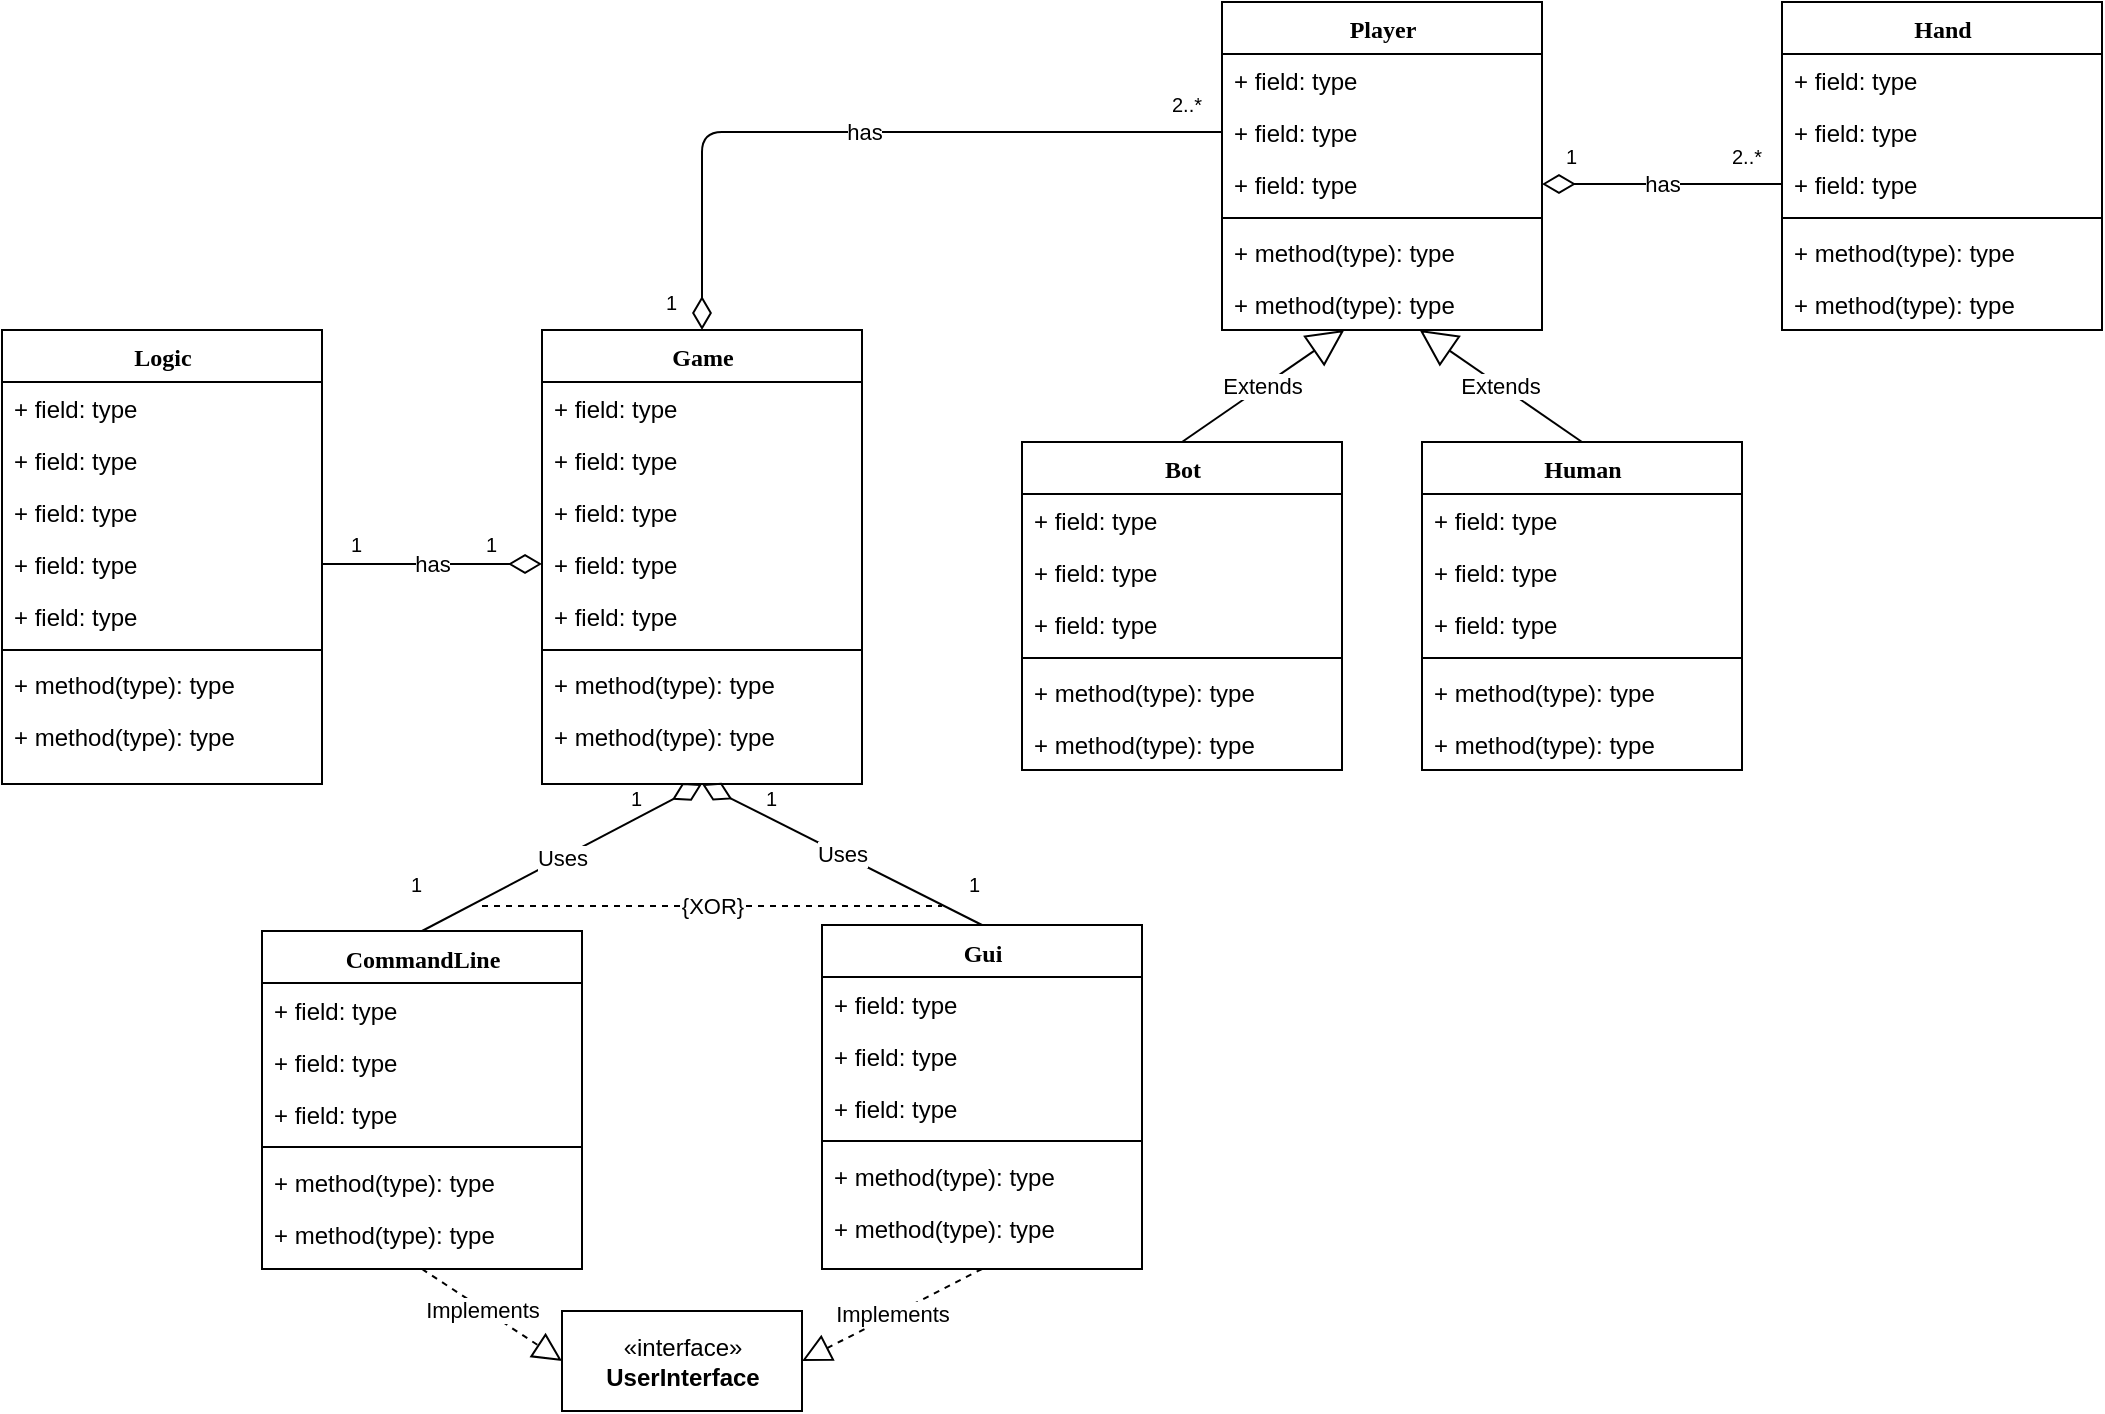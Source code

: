 <mxfile pages="1" version="11.2.6" type="device"><diagram name="Page-1" id="9f46799a-70d6-7492-0946-bef42562c5a5"><mxGraphModel dx="460" dy="784" grid="1" gridSize="10" guides="1" tooltips="1" connect="1" arrows="1" fold="1" page="1" pageScale="1" pageWidth="1100" pageHeight="850" background="#ffffff" math="0" shadow="0"><root><mxCell id="0"/><mxCell id="1" parent="0"/><mxCell id="78961159f06e98e8-17" value="Game&lt;br&gt;" style="swimlane;html=1;fontStyle=1;align=center;verticalAlign=top;childLayout=stackLayout;horizontal=1;startSize=26;horizontalStack=0;resizeParent=1;resizeLast=0;collapsible=1;marginBottom=0;swimlaneFillColor=#ffffff;rounded=0;shadow=0;comic=0;labelBackgroundColor=none;strokeColor=#000000;strokeWidth=1;fillColor=none;fontFamily=Verdana;fontSize=12;fontColor=#000000;" parent="1" vertex="1"><mxGeometry x="290" y="284" width="160" height="227" as="geometry"/></mxCell><mxCell id="78961159f06e98e8-21" value="+ field: type" style="text;html=1;strokeColor=none;fillColor=none;align=left;verticalAlign=top;spacingLeft=4;spacingRight=4;whiteSpace=wrap;overflow=hidden;rotatable=0;points=[[0,0.5],[1,0.5]];portConstraint=eastwest;" parent="78961159f06e98e8-17" vertex="1"><mxGeometry y="26" width="160" height="26" as="geometry"/></mxCell><mxCell id="78961159f06e98e8-23" value="+ field: type" style="text;html=1;strokeColor=none;fillColor=none;align=left;verticalAlign=top;spacingLeft=4;spacingRight=4;whiteSpace=wrap;overflow=hidden;rotatable=0;points=[[0,0.5],[1,0.5]];portConstraint=eastwest;" parent="78961159f06e98e8-17" vertex="1"><mxGeometry y="52" width="160" height="26" as="geometry"/></mxCell><mxCell id="78961159f06e98e8-25" value="+ field: type" style="text;html=1;strokeColor=none;fillColor=none;align=left;verticalAlign=top;spacingLeft=4;spacingRight=4;whiteSpace=wrap;overflow=hidden;rotatable=0;points=[[0,0.5],[1,0.5]];portConstraint=eastwest;" parent="78961159f06e98e8-17" vertex="1"><mxGeometry y="78" width="160" height="26" as="geometry"/></mxCell><mxCell id="78961159f06e98e8-26" value="+ field: type" style="text;html=1;strokeColor=none;fillColor=none;align=left;verticalAlign=top;spacingLeft=4;spacingRight=4;whiteSpace=wrap;overflow=hidden;rotatable=0;points=[[0,0.5],[1,0.5]];portConstraint=eastwest;" parent="78961159f06e98e8-17" vertex="1"><mxGeometry y="104" width="160" height="26" as="geometry"/></mxCell><mxCell id="78961159f06e98e8-24" value="+ field: type" style="text;html=1;strokeColor=none;fillColor=none;align=left;verticalAlign=top;spacingLeft=4;spacingRight=4;whiteSpace=wrap;overflow=hidden;rotatable=0;points=[[0,0.5],[1,0.5]];portConstraint=eastwest;" parent="78961159f06e98e8-17" vertex="1"><mxGeometry y="130" width="160" height="26" as="geometry"/></mxCell><mxCell id="78961159f06e98e8-19" value="" style="line;html=1;strokeWidth=1;fillColor=none;align=left;verticalAlign=middle;spacingTop=-1;spacingLeft=3;spacingRight=3;rotatable=0;labelPosition=right;points=[];portConstraint=eastwest;" parent="78961159f06e98e8-17" vertex="1"><mxGeometry y="156" width="160" height="8" as="geometry"/></mxCell><mxCell id="78961159f06e98e8-20" value="+ method(type): type" style="text;html=1;strokeColor=none;fillColor=none;align=left;verticalAlign=top;spacingLeft=4;spacingRight=4;whiteSpace=wrap;overflow=hidden;rotatable=0;points=[[0,0.5],[1,0.5]];portConstraint=eastwest;" parent="78961159f06e98e8-17" vertex="1"><mxGeometry y="164" width="160" height="26" as="geometry"/></mxCell><mxCell id="78961159f06e98e8-27" value="+ method(type): type" style="text;html=1;strokeColor=none;fillColor=none;align=left;verticalAlign=top;spacingLeft=4;spacingRight=4;whiteSpace=wrap;overflow=hidden;rotatable=0;points=[[0,0.5],[1,0.5]];portConstraint=eastwest;" parent="78961159f06e98e8-17" vertex="1"><mxGeometry y="190" width="160" height="26" as="geometry"/></mxCell><mxCell id="78961159f06e98e8-30" value="Player" style="swimlane;html=1;fontStyle=1;align=center;verticalAlign=top;childLayout=stackLayout;horizontal=1;startSize=26;horizontalStack=0;resizeParent=1;resizeLast=0;collapsible=1;marginBottom=0;swimlaneFillColor=#ffffff;rounded=0;shadow=0;comic=0;labelBackgroundColor=none;strokeColor=#000000;strokeWidth=1;fillColor=none;fontFamily=Verdana;fontSize=12;fontColor=#000000;" parent="1" vertex="1"><mxGeometry x="630" y="120" width="160" height="164" as="geometry"/></mxCell><mxCell id="78961159f06e98e8-31" value="+ field: type" style="text;html=1;strokeColor=none;fillColor=none;align=left;verticalAlign=top;spacingLeft=4;spacingRight=4;whiteSpace=wrap;overflow=hidden;rotatable=0;points=[[0,0.5],[1,0.5]];portConstraint=eastwest;" parent="78961159f06e98e8-30" vertex="1"><mxGeometry y="26" width="160" height="26" as="geometry"/></mxCell><mxCell id="78961159f06e98e8-32" value="+ field: type" style="text;html=1;strokeColor=none;fillColor=none;align=left;verticalAlign=top;spacingLeft=4;spacingRight=4;whiteSpace=wrap;overflow=hidden;rotatable=0;points=[[0,0.5],[1,0.5]];portConstraint=eastwest;" parent="78961159f06e98e8-30" vertex="1"><mxGeometry y="52" width="160" height="26" as="geometry"/></mxCell><mxCell id="78961159f06e98e8-37" value="+ field: type" style="text;html=1;strokeColor=none;fillColor=none;align=left;verticalAlign=top;spacingLeft=4;spacingRight=4;whiteSpace=wrap;overflow=hidden;rotatable=0;points=[[0,0.5],[1,0.5]];portConstraint=eastwest;" parent="78961159f06e98e8-30" vertex="1"><mxGeometry y="78" width="160" height="26" as="geometry"/></mxCell><mxCell id="78961159f06e98e8-38" value="" style="line;html=1;strokeWidth=1;fillColor=none;align=left;verticalAlign=middle;spacingTop=-1;spacingLeft=3;spacingRight=3;rotatable=0;labelPosition=right;points=[];portConstraint=eastwest;" parent="78961159f06e98e8-30" vertex="1"><mxGeometry y="104" width="160" height="8" as="geometry"/></mxCell><mxCell id="78961159f06e98e8-39" value="+ method(type): type" style="text;html=1;strokeColor=none;fillColor=none;align=left;verticalAlign=top;spacingLeft=4;spacingRight=4;whiteSpace=wrap;overflow=hidden;rotatable=0;points=[[0,0.5],[1,0.5]];portConstraint=eastwest;" parent="78961159f06e98e8-30" vertex="1"><mxGeometry y="112" width="160" height="26" as="geometry"/></mxCell><mxCell id="78961159f06e98e8-40" value="+ method(type): type" style="text;html=1;strokeColor=none;fillColor=none;align=left;verticalAlign=top;spacingLeft=4;spacingRight=4;whiteSpace=wrap;overflow=hidden;rotatable=0;points=[[0,0.5],[1,0.5]];portConstraint=eastwest;" parent="78961159f06e98e8-30" vertex="1"><mxGeometry y="138" width="160" height="26" as="geometry"/></mxCell><mxCell id="50h6YSTOP3qxwiPIKa_E-4" value="Bot&lt;br&gt;" style="swimlane;html=1;fontStyle=1;align=center;verticalAlign=top;childLayout=stackLayout;horizontal=1;startSize=26;horizontalStack=0;resizeParent=1;resizeLast=0;collapsible=1;marginBottom=0;swimlaneFillColor=#ffffff;rounded=0;shadow=0;comic=0;labelBackgroundColor=none;strokeColor=#000000;strokeWidth=1;fillColor=none;fontFamily=Verdana;fontSize=12;fontColor=#000000;" parent="1" vertex="1"><mxGeometry x="530" y="340" width="160" height="164" as="geometry"/></mxCell><mxCell id="50h6YSTOP3qxwiPIKa_E-5" value="+ field: type" style="text;html=1;strokeColor=none;fillColor=none;align=left;verticalAlign=top;spacingLeft=4;spacingRight=4;whiteSpace=wrap;overflow=hidden;rotatable=0;points=[[0,0.5],[1,0.5]];portConstraint=eastwest;" parent="50h6YSTOP3qxwiPIKa_E-4" vertex="1"><mxGeometry y="26" width="160" height="26" as="geometry"/></mxCell><mxCell id="50h6YSTOP3qxwiPIKa_E-6" value="+ field: type" style="text;html=1;strokeColor=none;fillColor=none;align=left;verticalAlign=top;spacingLeft=4;spacingRight=4;whiteSpace=wrap;overflow=hidden;rotatable=0;points=[[0,0.5],[1,0.5]];portConstraint=eastwest;" parent="50h6YSTOP3qxwiPIKa_E-4" vertex="1"><mxGeometry y="52" width="160" height="26" as="geometry"/></mxCell><mxCell id="50h6YSTOP3qxwiPIKa_E-7" value="+ field: type" style="text;html=1;strokeColor=none;fillColor=none;align=left;verticalAlign=top;spacingLeft=4;spacingRight=4;whiteSpace=wrap;overflow=hidden;rotatable=0;points=[[0,0.5],[1,0.5]];portConstraint=eastwest;" parent="50h6YSTOP3qxwiPIKa_E-4" vertex="1"><mxGeometry y="78" width="160" height="26" as="geometry"/></mxCell><mxCell id="50h6YSTOP3qxwiPIKa_E-8" value="" style="line;html=1;strokeWidth=1;fillColor=none;align=left;verticalAlign=middle;spacingTop=-1;spacingLeft=3;spacingRight=3;rotatable=0;labelPosition=right;points=[];portConstraint=eastwest;" parent="50h6YSTOP3qxwiPIKa_E-4" vertex="1"><mxGeometry y="104" width="160" height="8" as="geometry"/></mxCell><mxCell id="50h6YSTOP3qxwiPIKa_E-9" value="+ method(type): type" style="text;html=1;strokeColor=none;fillColor=none;align=left;verticalAlign=top;spacingLeft=4;spacingRight=4;whiteSpace=wrap;overflow=hidden;rotatable=0;points=[[0,0.5],[1,0.5]];portConstraint=eastwest;" parent="50h6YSTOP3qxwiPIKa_E-4" vertex="1"><mxGeometry y="112" width="160" height="26" as="geometry"/></mxCell><mxCell id="50h6YSTOP3qxwiPIKa_E-10" value="+ method(type): type" style="text;html=1;strokeColor=none;fillColor=none;align=left;verticalAlign=top;spacingLeft=4;spacingRight=4;whiteSpace=wrap;overflow=hidden;rotatable=0;points=[[0,0.5],[1,0.5]];portConstraint=eastwest;" parent="50h6YSTOP3qxwiPIKa_E-4" vertex="1"><mxGeometry y="138" width="160" height="26" as="geometry"/></mxCell><mxCell id="50h6YSTOP3qxwiPIKa_E-11" value="Human" style="swimlane;html=1;fontStyle=1;align=center;verticalAlign=top;childLayout=stackLayout;horizontal=1;startSize=26;horizontalStack=0;resizeParent=1;resizeLast=0;collapsible=1;marginBottom=0;swimlaneFillColor=#ffffff;rounded=0;shadow=0;comic=0;labelBackgroundColor=none;strokeColor=#000000;strokeWidth=1;fillColor=none;fontFamily=Verdana;fontSize=12;fontColor=#000000;" parent="1" vertex="1"><mxGeometry x="730" y="340" width="160" height="164" as="geometry"/></mxCell><mxCell id="50h6YSTOP3qxwiPIKa_E-12" value="+ field: type" style="text;html=1;strokeColor=none;fillColor=none;align=left;verticalAlign=top;spacingLeft=4;spacingRight=4;whiteSpace=wrap;overflow=hidden;rotatable=0;points=[[0,0.5],[1,0.5]];portConstraint=eastwest;" parent="50h6YSTOP3qxwiPIKa_E-11" vertex="1"><mxGeometry y="26" width="160" height="26" as="geometry"/></mxCell><mxCell id="50h6YSTOP3qxwiPIKa_E-13" value="+ field: type" style="text;html=1;strokeColor=none;fillColor=none;align=left;verticalAlign=top;spacingLeft=4;spacingRight=4;whiteSpace=wrap;overflow=hidden;rotatable=0;points=[[0,0.5],[1,0.5]];portConstraint=eastwest;" parent="50h6YSTOP3qxwiPIKa_E-11" vertex="1"><mxGeometry y="52" width="160" height="26" as="geometry"/></mxCell><mxCell id="50h6YSTOP3qxwiPIKa_E-14" value="+ field: type" style="text;html=1;strokeColor=none;fillColor=none;align=left;verticalAlign=top;spacingLeft=4;spacingRight=4;whiteSpace=wrap;overflow=hidden;rotatable=0;points=[[0,0.5],[1,0.5]];portConstraint=eastwest;" parent="50h6YSTOP3qxwiPIKa_E-11" vertex="1"><mxGeometry y="78" width="160" height="26" as="geometry"/></mxCell><mxCell id="50h6YSTOP3qxwiPIKa_E-15" value="" style="line;html=1;strokeWidth=1;fillColor=none;align=left;verticalAlign=middle;spacingTop=-1;spacingLeft=3;spacingRight=3;rotatable=0;labelPosition=right;points=[];portConstraint=eastwest;" parent="50h6YSTOP3qxwiPIKa_E-11" vertex="1"><mxGeometry y="104" width="160" height="8" as="geometry"/></mxCell><mxCell id="50h6YSTOP3qxwiPIKa_E-16" value="+ method(type): type" style="text;html=1;strokeColor=none;fillColor=none;align=left;verticalAlign=top;spacingLeft=4;spacingRight=4;whiteSpace=wrap;overflow=hidden;rotatable=0;points=[[0,0.5],[1,0.5]];portConstraint=eastwest;" parent="50h6YSTOP3qxwiPIKa_E-11" vertex="1"><mxGeometry y="112" width="160" height="26" as="geometry"/></mxCell><mxCell id="50h6YSTOP3qxwiPIKa_E-17" value="+ method(type): type" style="text;html=1;strokeColor=none;fillColor=none;align=left;verticalAlign=top;spacingLeft=4;spacingRight=4;whiteSpace=wrap;overflow=hidden;rotatable=0;points=[[0,0.5],[1,0.5]];portConstraint=eastwest;" parent="50h6YSTOP3qxwiPIKa_E-11" vertex="1"><mxGeometry y="138" width="160" height="26" as="geometry"/></mxCell><mxCell id="50h6YSTOP3qxwiPIKa_E-18" value="Hand" style="swimlane;html=1;fontStyle=1;align=center;verticalAlign=top;childLayout=stackLayout;horizontal=1;startSize=26;horizontalStack=0;resizeParent=1;resizeLast=0;collapsible=1;marginBottom=0;swimlaneFillColor=#ffffff;rounded=0;shadow=0;comic=0;labelBackgroundColor=none;strokeColor=#000000;strokeWidth=1;fillColor=none;fontFamily=Verdana;fontSize=12;fontColor=#000000;" parent="1" vertex="1"><mxGeometry x="910" y="120" width="160" height="164" as="geometry"/></mxCell><mxCell id="50h6YSTOP3qxwiPIKa_E-19" value="+ field: type" style="text;html=1;strokeColor=none;fillColor=none;align=left;verticalAlign=top;spacingLeft=4;spacingRight=4;whiteSpace=wrap;overflow=hidden;rotatable=0;points=[[0,0.5],[1,0.5]];portConstraint=eastwest;" parent="50h6YSTOP3qxwiPIKa_E-18" vertex="1"><mxGeometry y="26" width="160" height="26" as="geometry"/></mxCell><mxCell id="50h6YSTOP3qxwiPIKa_E-20" value="+ field: type" style="text;html=1;strokeColor=none;fillColor=none;align=left;verticalAlign=top;spacingLeft=4;spacingRight=4;whiteSpace=wrap;overflow=hidden;rotatable=0;points=[[0,0.5],[1,0.5]];portConstraint=eastwest;" parent="50h6YSTOP3qxwiPIKa_E-18" vertex="1"><mxGeometry y="52" width="160" height="26" as="geometry"/></mxCell><mxCell id="50h6YSTOP3qxwiPIKa_E-21" value="+ field: type" style="text;html=1;strokeColor=none;fillColor=none;align=left;verticalAlign=top;spacingLeft=4;spacingRight=4;whiteSpace=wrap;overflow=hidden;rotatable=0;points=[[0,0.5],[1,0.5]];portConstraint=eastwest;" parent="50h6YSTOP3qxwiPIKa_E-18" vertex="1"><mxGeometry y="78" width="160" height="26" as="geometry"/></mxCell><mxCell id="50h6YSTOP3qxwiPIKa_E-22" value="" style="line;html=1;strokeWidth=1;fillColor=none;align=left;verticalAlign=middle;spacingTop=-1;spacingLeft=3;spacingRight=3;rotatable=0;labelPosition=right;points=[];portConstraint=eastwest;" parent="50h6YSTOP3qxwiPIKa_E-18" vertex="1"><mxGeometry y="104" width="160" height="8" as="geometry"/></mxCell><mxCell id="50h6YSTOP3qxwiPIKa_E-23" value="+ method(type): type" style="text;html=1;strokeColor=none;fillColor=none;align=left;verticalAlign=top;spacingLeft=4;spacingRight=4;whiteSpace=wrap;overflow=hidden;rotatable=0;points=[[0,0.5],[1,0.5]];portConstraint=eastwest;" parent="50h6YSTOP3qxwiPIKa_E-18" vertex="1"><mxGeometry y="112" width="160" height="26" as="geometry"/></mxCell><mxCell id="50h6YSTOP3qxwiPIKa_E-24" value="+ method(type): type" style="text;html=1;strokeColor=none;fillColor=none;align=left;verticalAlign=top;spacingLeft=4;spacingRight=4;whiteSpace=wrap;overflow=hidden;rotatable=0;points=[[0,0.5],[1,0.5]];portConstraint=eastwest;" parent="50h6YSTOP3qxwiPIKa_E-18" vertex="1"><mxGeometry y="138" width="160" height="26" as="geometry"/></mxCell><mxCell id="50h6YSTOP3qxwiPIKa_E-30" value="«interface»&lt;br&gt;&lt;b&gt;UserInterface&lt;/b&gt;" style="html=1;" parent="1" vertex="1"><mxGeometry x="300" y="774.5" width="120" height="50" as="geometry"/></mxCell><mxCell id="50h6YSTOP3qxwiPIKa_E-36" value="Gui" style="swimlane;html=1;fontStyle=1;align=center;verticalAlign=top;childLayout=stackLayout;horizontal=1;startSize=26;horizontalStack=0;resizeParent=1;resizeLast=0;collapsible=1;marginBottom=0;swimlaneFillColor=#ffffff;rounded=0;shadow=0;comic=0;labelBackgroundColor=none;strokeColor=#000000;strokeWidth=1;fillColor=none;fontFamily=Verdana;fontSize=12;fontColor=#000000;" parent="1" vertex="1"><mxGeometry x="430" y="581.5" width="160" height="172" as="geometry"/></mxCell><mxCell id="50h6YSTOP3qxwiPIKa_E-37" value="+ field: type" style="text;html=1;strokeColor=none;fillColor=none;align=left;verticalAlign=top;spacingLeft=4;spacingRight=4;whiteSpace=wrap;overflow=hidden;rotatable=0;points=[[0,0.5],[1,0.5]];portConstraint=eastwest;" parent="50h6YSTOP3qxwiPIKa_E-36" vertex="1"><mxGeometry y="26" width="160" height="26" as="geometry"/></mxCell><mxCell id="50h6YSTOP3qxwiPIKa_E-38" value="+ field: type" style="text;html=1;strokeColor=none;fillColor=none;align=left;verticalAlign=top;spacingLeft=4;spacingRight=4;whiteSpace=wrap;overflow=hidden;rotatable=0;points=[[0,0.5],[1,0.5]];portConstraint=eastwest;" parent="50h6YSTOP3qxwiPIKa_E-36" vertex="1"><mxGeometry y="52" width="160" height="26" as="geometry"/></mxCell><mxCell id="50h6YSTOP3qxwiPIKa_E-39" value="+ field: type" style="text;html=1;strokeColor=none;fillColor=none;align=left;verticalAlign=top;spacingLeft=4;spacingRight=4;whiteSpace=wrap;overflow=hidden;rotatable=0;points=[[0,0.5],[1,0.5]];portConstraint=eastwest;" parent="50h6YSTOP3qxwiPIKa_E-36" vertex="1"><mxGeometry y="78" width="160" height="26" as="geometry"/></mxCell><mxCell id="50h6YSTOP3qxwiPIKa_E-40" value="" style="line;html=1;strokeWidth=1;fillColor=none;align=left;verticalAlign=middle;spacingTop=-1;spacingLeft=3;spacingRight=3;rotatable=0;labelPosition=right;points=[];portConstraint=eastwest;" parent="50h6YSTOP3qxwiPIKa_E-36" vertex="1"><mxGeometry y="104" width="160" height="8" as="geometry"/></mxCell><mxCell id="50h6YSTOP3qxwiPIKa_E-41" value="+ method(type): type" style="text;html=1;strokeColor=none;fillColor=none;align=left;verticalAlign=top;spacingLeft=4;spacingRight=4;whiteSpace=wrap;overflow=hidden;rotatable=0;points=[[0,0.5],[1,0.5]];portConstraint=eastwest;" parent="50h6YSTOP3qxwiPIKa_E-36" vertex="1"><mxGeometry y="112" width="160" height="26" as="geometry"/></mxCell><mxCell id="50h6YSTOP3qxwiPIKa_E-42" value="+ method(type): type" style="text;html=1;strokeColor=none;fillColor=none;align=left;verticalAlign=top;spacingLeft=4;spacingRight=4;whiteSpace=wrap;overflow=hidden;rotatable=0;points=[[0,0.5],[1,0.5]];portConstraint=eastwest;" parent="50h6YSTOP3qxwiPIKa_E-36" vertex="1"><mxGeometry y="138" width="160" height="26" as="geometry"/></mxCell><mxCell id="50h6YSTOP3qxwiPIKa_E-43" value="CommandLine" style="swimlane;html=1;fontStyle=1;align=center;verticalAlign=top;childLayout=stackLayout;horizontal=1;startSize=26;horizontalStack=0;resizeParent=1;resizeLast=0;collapsible=1;marginBottom=0;swimlaneFillColor=#ffffff;rounded=0;shadow=0;comic=0;labelBackgroundColor=none;strokeColor=#000000;strokeWidth=1;fillColor=none;fontFamily=Verdana;fontSize=12;fontColor=#000000;" parent="1" vertex="1"><mxGeometry x="150" y="584.5" width="160" height="169" as="geometry"/></mxCell><mxCell id="50h6YSTOP3qxwiPIKa_E-44" value="+ field: type" style="text;html=1;strokeColor=none;fillColor=none;align=left;verticalAlign=top;spacingLeft=4;spacingRight=4;whiteSpace=wrap;overflow=hidden;rotatable=0;points=[[0,0.5],[1,0.5]];portConstraint=eastwest;" parent="50h6YSTOP3qxwiPIKa_E-43" vertex="1"><mxGeometry y="26" width="160" height="26" as="geometry"/></mxCell><mxCell id="50h6YSTOP3qxwiPIKa_E-45" value="+ field: type" style="text;html=1;strokeColor=none;fillColor=none;align=left;verticalAlign=top;spacingLeft=4;spacingRight=4;whiteSpace=wrap;overflow=hidden;rotatable=0;points=[[0,0.5],[1,0.5]];portConstraint=eastwest;" parent="50h6YSTOP3qxwiPIKa_E-43" vertex="1"><mxGeometry y="52" width="160" height="26" as="geometry"/></mxCell><mxCell id="50h6YSTOP3qxwiPIKa_E-46" value="+ field: type" style="text;html=1;strokeColor=none;fillColor=none;align=left;verticalAlign=top;spacingLeft=4;spacingRight=4;whiteSpace=wrap;overflow=hidden;rotatable=0;points=[[0,0.5],[1,0.5]];portConstraint=eastwest;" parent="50h6YSTOP3qxwiPIKa_E-43" vertex="1"><mxGeometry y="78" width="160" height="26" as="geometry"/></mxCell><mxCell id="50h6YSTOP3qxwiPIKa_E-47" value="" style="line;html=1;strokeWidth=1;fillColor=none;align=left;verticalAlign=middle;spacingTop=-1;spacingLeft=3;spacingRight=3;rotatable=0;labelPosition=right;points=[];portConstraint=eastwest;" parent="50h6YSTOP3qxwiPIKa_E-43" vertex="1"><mxGeometry y="104" width="160" height="8" as="geometry"/></mxCell><mxCell id="50h6YSTOP3qxwiPIKa_E-48" value="+ method(type): type" style="text;html=1;strokeColor=none;fillColor=none;align=left;verticalAlign=top;spacingLeft=4;spacingRight=4;whiteSpace=wrap;overflow=hidden;rotatable=0;points=[[0,0.5],[1,0.5]];portConstraint=eastwest;" parent="50h6YSTOP3qxwiPIKa_E-43" vertex="1"><mxGeometry y="112" width="160" height="26" as="geometry"/></mxCell><mxCell id="50h6YSTOP3qxwiPIKa_E-49" value="+ method(type): type" style="text;html=1;strokeColor=none;fillColor=none;align=left;verticalAlign=top;spacingLeft=4;spacingRight=4;whiteSpace=wrap;overflow=hidden;rotatable=0;points=[[0,0.5],[1,0.5]];portConstraint=eastwest;" parent="50h6YSTOP3qxwiPIKa_E-43" vertex="1"><mxGeometry y="138" width="160" height="26" as="geometry"/></mxCell><mxCell id="50h6YSTOP3qxwiPIKa_E-52" value="Extends" style="endArrow=block;endSize=16;endFill=0;html=1;exitX=0.5;exitY=0;exitDx=0;exitDy=0;" parent="1" source="50h6YSTOP3qxwiPIKa_E-4" target="78961159f06e98e8-40" edge="1"><mxGeometry x="-0.021" width="160" relative="1" as="geometry"><mxPoint x="590" y="311.5" as="sourcePoint"/><mxPoint x="750" y="311.5" as="targetPoint"/><mxPoint as="offset"/></mxGeometry></mxCell><mxCell id="50h6YSTOP3qxwiPIKa_E-53" value="Extends" style="endArrow=block;endSize=16;endFill=0;html=1;exitX=0.5;exitY=0;exitDx=0;exitDy=0;" parent="1" source="50h6YSTOP3qxwiPIKa_E-11" target="78961159f06e98e8-40" edge="1"><mxGeometry width="160" relative="1" as="geometry"><mxPoint x="740" y="317.5" as="sourcePoint"/><mxPoint x="900" y="317.5" as="targetPoint"/></mxGeometry></mxCell><mxCell id="50h6YSTOP3qxwiPIKa_E-55" value="Implements" style="endArrow=block;dashed=1;endFill=0;endSize=12;html=1;exitX=0.5;exitY=1;exitDx=0;exitDy=0;" parent="1" source="50h6YSTOP3qxwiPIKa_E-43" edge="1"><mxGeometry x="-0.126" y="-1" width="160" relative="1" as="geometry"><mxPoint x="290" y="544.5" as="sourcePoint"/><mxPoint x="300" y="799.5" as="targetPoint"/><mxPoint as="offset"/></mxGeometry></mxCell><mxCell id="50h6YSTOP3qxwiPIKa_E-56" value="Implements" style="endArrow=block;dashed=1;endFill=0;endSize=12;html=1;exitX=0.5;exitY=1;exitDx=0;exitDy=0;entryX=1;entryY=0.5;entryDx=0;entryDy=0;" parent="1" source="50h6YSTOP3qxwiPIKa_E-36" target="50h6YSTOP3qxwiPIKa_E-30" edge="1"><mxGeometry width="160" relative="1" as="geometry"><mxPoint x="440" y="564.5" as="sourcePoint"/><mxPoint x="526.96" y="498.5" as="targetPoint"/></mxGeometry></mxCell><mxCell id="50h6YSTOP3qxwiPIKa_E-68" value="has" style="endArrow=none;html=1;endSize=12;startArrow=diamondThin;startSize=14;startFill=0;edgeStyle=orthogonalEdgeStyle;endFill=0;entryX=0;entryY=0.5;entryDx=0;entryDy=0;exitX=1;exitY=0.5;exitDx=0;exitDy=0;" parent="1" source="78961159f06e98e8-37" target="50h6YSTOP3qxwiPIKa_E-21" edge="1"><mxGeometry relative="1" as="geometry"><mxPoint x="800" y="211" as="sourcePoint"/><mxPoint x="720" y="31" as="targetPoint"/></mxGeometry></mxCell><mxCell id="50h6YSTOP3qxwiPIKa_E-69" value="1" style="resizable=0;html=1;align=left;verticalAlign=top;labelBackgroundColor=#ffffff;fontSize=10;" parent="50h6YSTOP3qxwiPIKa_E-68" connectable="0" vertex="1"><mxGeometry x="-1" relative="1" as="geometry"><mxPoint x="10" y="-26" as="offset"/></mxGeometry></mxCell><mxCell id="50h6YSTOP3qxwiPIKa_E-70" value="2..*" style="resizable=0;html=1;align=right;verticalAlign=top;labelBackgroundColor=#ffffff;fontSize=10;" parent="50h6YSTOP3qxwiPIKa_E-68" connectable="0" vertex="1"><mxGeometry x="1" relative="1" as="geometry"><mxPoint x="-10" y="-26" as="offset"/></mxGeometry></mxCell><mxCell id="50h6YSTOP3qxwiPIKa_E-73" value="Logic&lt;br&gt;" style="swimlane;html=1;fontStyle=1;align=center;verticalAlign=top;childLayout=stackLayout;horizontal=1;startSize=26;horizontalStack=0;resizeParent=1;resizeLast=0;collapsible=1;marginBottom=0;swimlaneFillColor=#ffffff;rounded=0;shadow=0;comic=0;labelBackgroundColor=none;strokeColor=#000000;strokeWidth=1;fillColor=none;fontFamily=Verdana;fontSize=12;fontColor=#000000;" parent="1" vertex="1"><mxGeometry x="20" y="284" width="160" height="227" as="geometry"/></mxCell><mxCell id="50h6YSTOP3qxwiPIKa_E-74" value="+ field: type" style="text;html=1;strokeColor=none;fillColor=none;align=left;verticalAlign=top;spacingLeft=4;spacingRight=4;whiteSpace=wrap;overflow=hidden;rotatable=0;points=[[0,0.5],[1,0.5]];portConstraint=eastwest;" parent="50h6YSTOP3qxwiPIKa_E-73" vertex="1"><mxGeometry y="26" width="160" height="26" as="geometry"/></mxCell><mxCell id="50h6YSTOP3qxwiPIKa_E-75" value="+ field: type" style="text;html=1;strokeColor=none;fillColor=none;align=left;verticalAlign=top;spacingLeft=4;spacingRight=4;whiteSpace=wrap;overflow=hidden;rotatable=0;points=[[0,0.5],[1,0.5]];portConstraint=eastwest;" parent="50h6YSTOP3qxwiPIKa_E-73" vertex="1"><mxGeometry y="52" width="160" height="26" as="geometry"/></mxCell><mxCell id="50h6YSTOP3qxwiPIKa_E-76" value="+ field: type" style="text;html=1;strokeColor=none;fillColor=none;align=left;verticalAlign=top;spacingLeft=4;spacingRight=4;whiteSpace=wrap;overflow=hidden;rotatable=0;points=[[0,0.5],[1,0.5]];portConstraint=eastwest;" parent="50h6YSTOP3qxwiPIKa_E-73" vertex="1"><mxGeometry y="78" width="160" height="26" as="geometry"/></mxCell><mxCell id="50h6YSTOP3qxwiPIKa_E-77" value="+ field: type" style="text;html=1;strokeColor=none;fillColor=none;align=left;verticalAlign=top;spacingLeft=4;spacingRight=4;whiteSpace=wrap;overflow=hidden;rotatable=0;points=[[0,0.5],[1,0.5]];portConstraint=eastwest;" parent="50h6YSTOP3qxwiPIKa_E-73" vertex="1"><mxGeometry y="104" width="160" height="26" as="geometry"/></mxCell><mxCell id="50h6YSTOP3qxwiPIKa_E-78" value="+ field: type" style="text;html=1;strokeColor=none;fillColor=none;align=left;verticalAlign=top;spacingLeft=4;spacingRight=4;whiteSpace=wrap;overflow=hidden;rotatable=0;points=[[0,0.5],[1,0.5]];portConstraint=eastwest;" parent="50h6YSTOP3qxwiPIKa_E-73" vertex="1"><mxGeometry y="130" width="160" height="26" as="geometry"/></mxCell><mxCell id="50h6YSTOP3qxwiPIKa_E-79" value="" style="line;html=1;strokeWidth=1;fillColor=none;align=left;verticalAlign=middle;spacingTop=-1;spacingLeft=3;spacingRight=3;rotatable=0;labelPosition=right;points=[];portConstraint=eastwest;" parent="50h6YSTOP3qxwiPIKa_E-73" vertex="1"><mxGeometry y="156" width="160" height="8" as="geometry"/></mxCell><mxCell id="50h6YSTOP3qxwiPIKa_E-80" value="+ method(type): type" style="text;html=1;strokeColor=none;fillColor=none;align=left;verticalAlign=top;spacingLeft=4;spacingRight=4;whiteSpace=wrap;overflow=hidden;rotatable=0;points=[[0,0.5],[1,0.5]];portConstraint=eastwest;" parent="50h6YSTOP3qxwiPIKa_E-73" vertex="1"><mxGeometry y="164" width="160" height="26" as="geometry"/></mxCell><mxCell id="50h6YSTOP3qxwiPIKa_E-81" value="+ method(type): type" style="text;html=1;strokeColor=none;fillColor=none;align=left;verticalAlign=top;spacingLeft=4;spacingRight=4;whiteSpace=wrap;overflow=hidden;rotatable=0;points=[[0,0.5],[1,0.5]];portConstraint=eastwest;" parent="50h6YSTOP3qxwiPIKa_E-73" vertex="1"><mxGeometry y="190" width="160" height="26" as="geometry"/></mxCell><mxCell id="50h6YSTOP3qxwiPIKa_E-94" value="Uses" style="endArrow=none;html=1;endSize=12;startArrow=diamondThin;startSize=14;startFill=0;endFill=0;entryX=0.5;entryY=0;entryDx=0;entryDy=0;exitX=0.5;exitY=1;exitDx=0;exitDy=0;" parent="1" source="78961159f06e98e8-17" target="50h6YSTOP3qxwiPIKa_E-36" edge="1"><mxGeometry relative="1" as="geometry"><mxPoint x="370" y="545" as="sourcePoint"/><mxPoint x="490" y="545" as="targetPoint"/></mxGeometry></mxCell><mxCell id="50h6YSTOP3qxwiPIKa_E-96" value="1" style="resizable=0;html=1;align=right;verticalAlign=top;labelBackgroundColor=#ffffff;fontSize=10;" parent="50h6YSTOP3qxwiPIKa_E-94" connectable="0" vertex="1"><mxGeometry x="1" relative="1" as="geometry"><mxPoint y="-32.5" as="offset"/></mxGeometry></mxCell><mxCell id="50h6YSTOP3qxwiPIKa_E-97" value="Uses" style="endArrow=none;html=1;endSize=12;startArrow=diamondThin;startSize=14;startFill=0;endFill=0;entryX=0.5;entryY=0;entryDx=0;entryDy=0;" parent="1" target="50h6YSTOP3qxwiPIKa_E-43" edge="1"><mxGeometry relative="1" as="geometry"><mxPoint x="370" y="511" as="sourcePoint"/><mxPoint x="350" y="580.5" as="targetPoint"/></mxGeometry></mxCell><mxCell id="50h6YSTOP3qxwiPIKa_E-98" value="1" style="resizable=0;html=1;align=left;verticalAlign=top;labelBackgroundColor=#ffffff;fontSize=10;" parent="50h6YSTOP3qxwiPIKa_E-97" connectable="0" vertex="1"><mxGeometry x="-1" relative="1" as="geometry"><mxPoint x="30" y="-5" as="offset"/></mxGeometry></mxCell><mxCell id="50h6YSTOP3qxwiPIKa_E-99" value="1" style="resizable=0;html=1;align=right;verticalAlign=top;labelBackgroundColor=#ffffff;fontSize=10;" parent="50h6YSTOP3qxwiPIKa_E-97" connectable="0" vertex="1"><mxGeometry x="1" relative="1" as="geometry"><mxPoint y="-35.5" as="offset"/></mxGeometry></mxCell><mxCell id="50h6YSTOP3qxwiPIKa_E-101" value="1" style="resizable=0;html=1;align=right;verticalAlign=top;labelBackgroundColor=#ffffff;fontSize=10;" parent="50h6YSTOP3qxwiPIKa_E-97" connectable="0" vertex="1"><mxGeometry x="1" relative="1" as="geometry"><mxPoint x="110" y="-78.5" as="offset"/></mxGeometry></mxCell><mxCell id="50h6YSTOP3qxwiPIKa_E-100" value="" style="resizable=0;html=1;align=left;verticalAlign=top;labelBackgroundColor=#ffffff;fontSize=10;" parent="1" connectable="0" vertex="1"><mxGeometry x="340" y="529" as="geometry"><mxPoint x="10" y="8" as="offset"/></mxGeometry></mxCell><mxCell id="50h6YSTOP3qxwiPIKa_E-102" value="{XOR}" style="endArrow=none;dashed=1;html=1;" parent="1" edge="1"><mxGeometry width="50" height="50" relative="1" as="geometry"><mxPoint x="260" y="572" as="sourcePoint"/><mxPoint x="490" y="572" as="targetPoint"/></mxGeometry></mxCell><mxCell id="50h6YSTOP3qxwiPIKa_E-106" value="has" style="endArrow=none;html=1;endSize=12;startArrow=diamondThin;startSize=14;startFill=0;edgeStyle=orthogonalEdgeStyle;endFill=0;entryX=1;entryY=0.5;entryDx=0;entryDy=0;exitX=0;exitY=0.5;exitDx=0;exitDy=0;" parent="1" source="78961159f06e98e8-26" target="50h6YSTOP3qxwiPIKa_E-77" edge="1"><mxGeometry relative="1" as="geometry"><mxPoint x="220" y="340" as="sourcePoint"/><mxPoint x="310" y="413.5" as="targetPoint"/></mxGeometry></mxCell><mxCell id="50h6YSTOP3qxwiPIKa_E-107" value="1" style="resizable=0;html=1;align=left;verticalAlign=top;labelBackgroundColor=#ffffff;fontSize=10;" parent="50h6YSTOP3qxwiPIKa_E-106" connectable="0" vertex="1"><mxGeometry x="-1" relative="1" as="geometry"><mxPoint x="-30" y="-22" as="offset"/></mxGeometry></mxCell><mxCell id="50h6YSTOP3qxwiPIKa_E-108" value="1" style="resizable=0;html=1;align=right;verticalAlign=top;labelBackgroundColor=#ffffff;fontSize=10;" parent="50h6YSTOP3qxwiPIKa_E-106" connectable="0" vertex="1"><mxGeometry x="1" relative="1" as="geometry"><mxPoint x="20" y="-22" as="offset"/></mxGeometry></mxCell><mxCell id="50h6YSTOP3qxwiPIKa_E-110" value="has" style="endArrow=none;html=1;endSize=12;startArrow=diamondThin;startSize=14;startFill=0;edgeStyle=orthogonalEdgeStyle;endFill=0;entryX=0;entryY=0.5;entryDx=0;entryDy=0;exitX=0.5;exitY=0;exitDx=0;exitDy=0;" parent="1" source="78961159f06e98e8-17" target="78961159f06e98e8-32" edge="1"><mxGeometry relative="1" as="geometry"><mxPoint x="475" y="184" as="sourcePoint"/><mxPoint x="365" y="184" as="targetPoint"/></mxGeometry></mxCell><mxCell id="50h6YSTOP3qxwiPIKa_E-111" value="1" style="resizable=0;html=1;align=left;verticalAlign=top;labelBackgroundColor=#ffffff;fontSize=10;" parent="50h6YSTOP3qxwiPIKa_E-110" connectable="0" vertex="1"><mxGeometry x="-1" relative="1" as="geometry"><mxPoint x="-20" y="-26" as="offset"/></mxGeometry></mxCell><mxCell id="50h6YSTOP3qxwiPIKa_E-112" value="2..*" style="resizable=0;html=1;align=right;verticalAlign=top;labelBackgroundColor=#ffffff;fontSize=10;" parent="50h6YSTOP3qxwiPIKa_E-110" connectable="0" vertex="1"><mxGeometry x="1" relative="1" as="geometry"><mxPoint x="-10" y="-26" as="offset"/></mxGeometry></mxCell></root></mxGraphModel></diagram></mxfile>